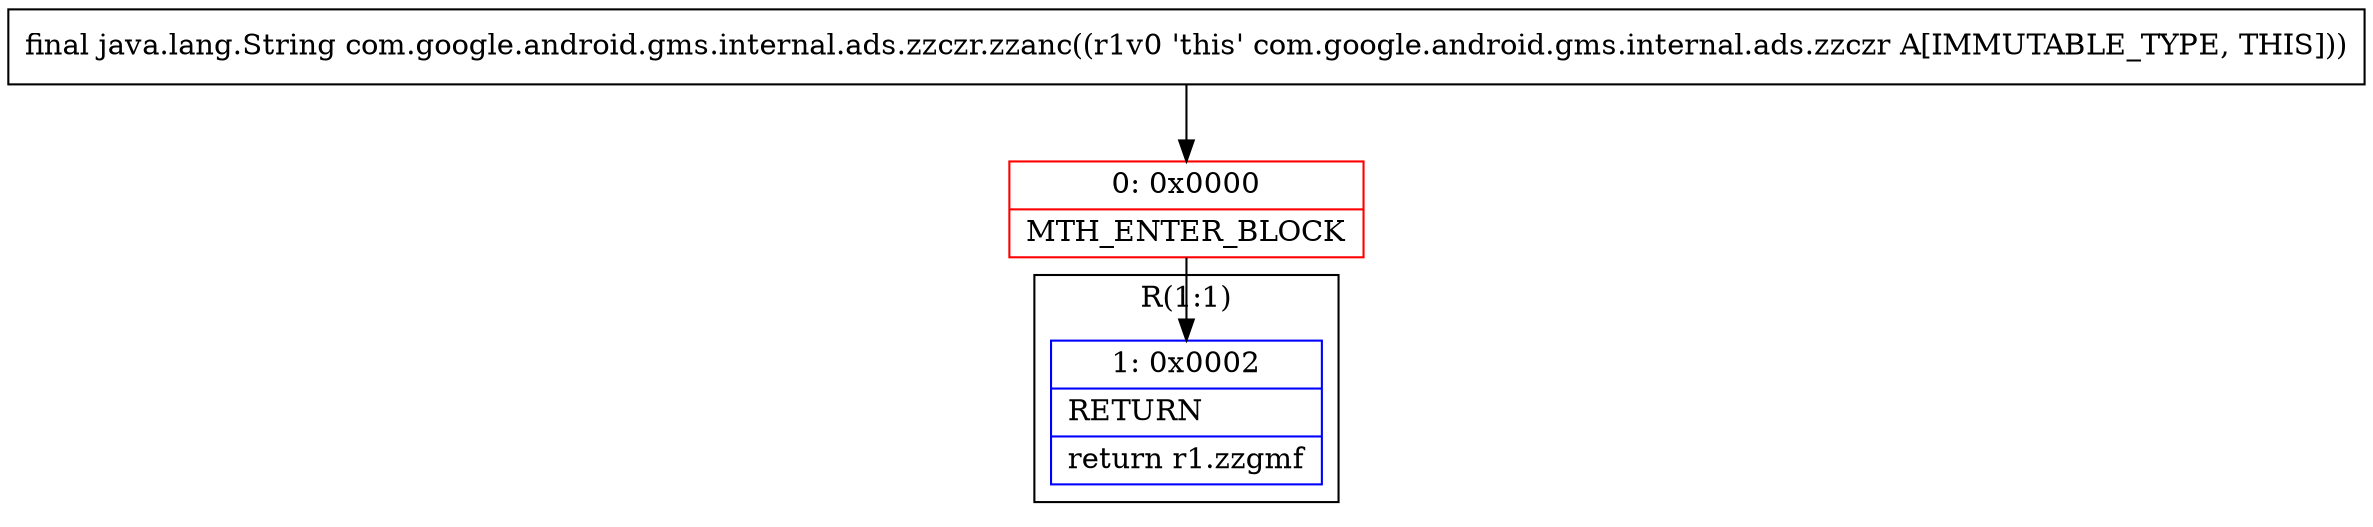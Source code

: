 digraph "CFG forcom.google.android.gms.internal.ads.zzczr.zzanc()Ljava\/lang\/String;" {
subgraph cluster_Region_500352538 {
label = "R(1:1)";
node [shape=record,color=blue];
Node_1 [shape=record,label="{1\:\ 0x0002|RETURN\l|return r1.zzgmf\l}"];
}
Node_0 [shape=record,color=red,label="{0\:\ 0x0000|MTH_ENTER_BLOCK\l}"];
MethodNode[shape=record,label="{final java.lang.String com.google.android.gms.internal.ads.zzczr.zzanc((r1v0 'this' com.google.android.gms.internal.ads.zzczr A[IMMUTABLE_TYPE, THIS])) }"];
MethodNode -> Node_0;
Node_0 -> Node_1;
}

